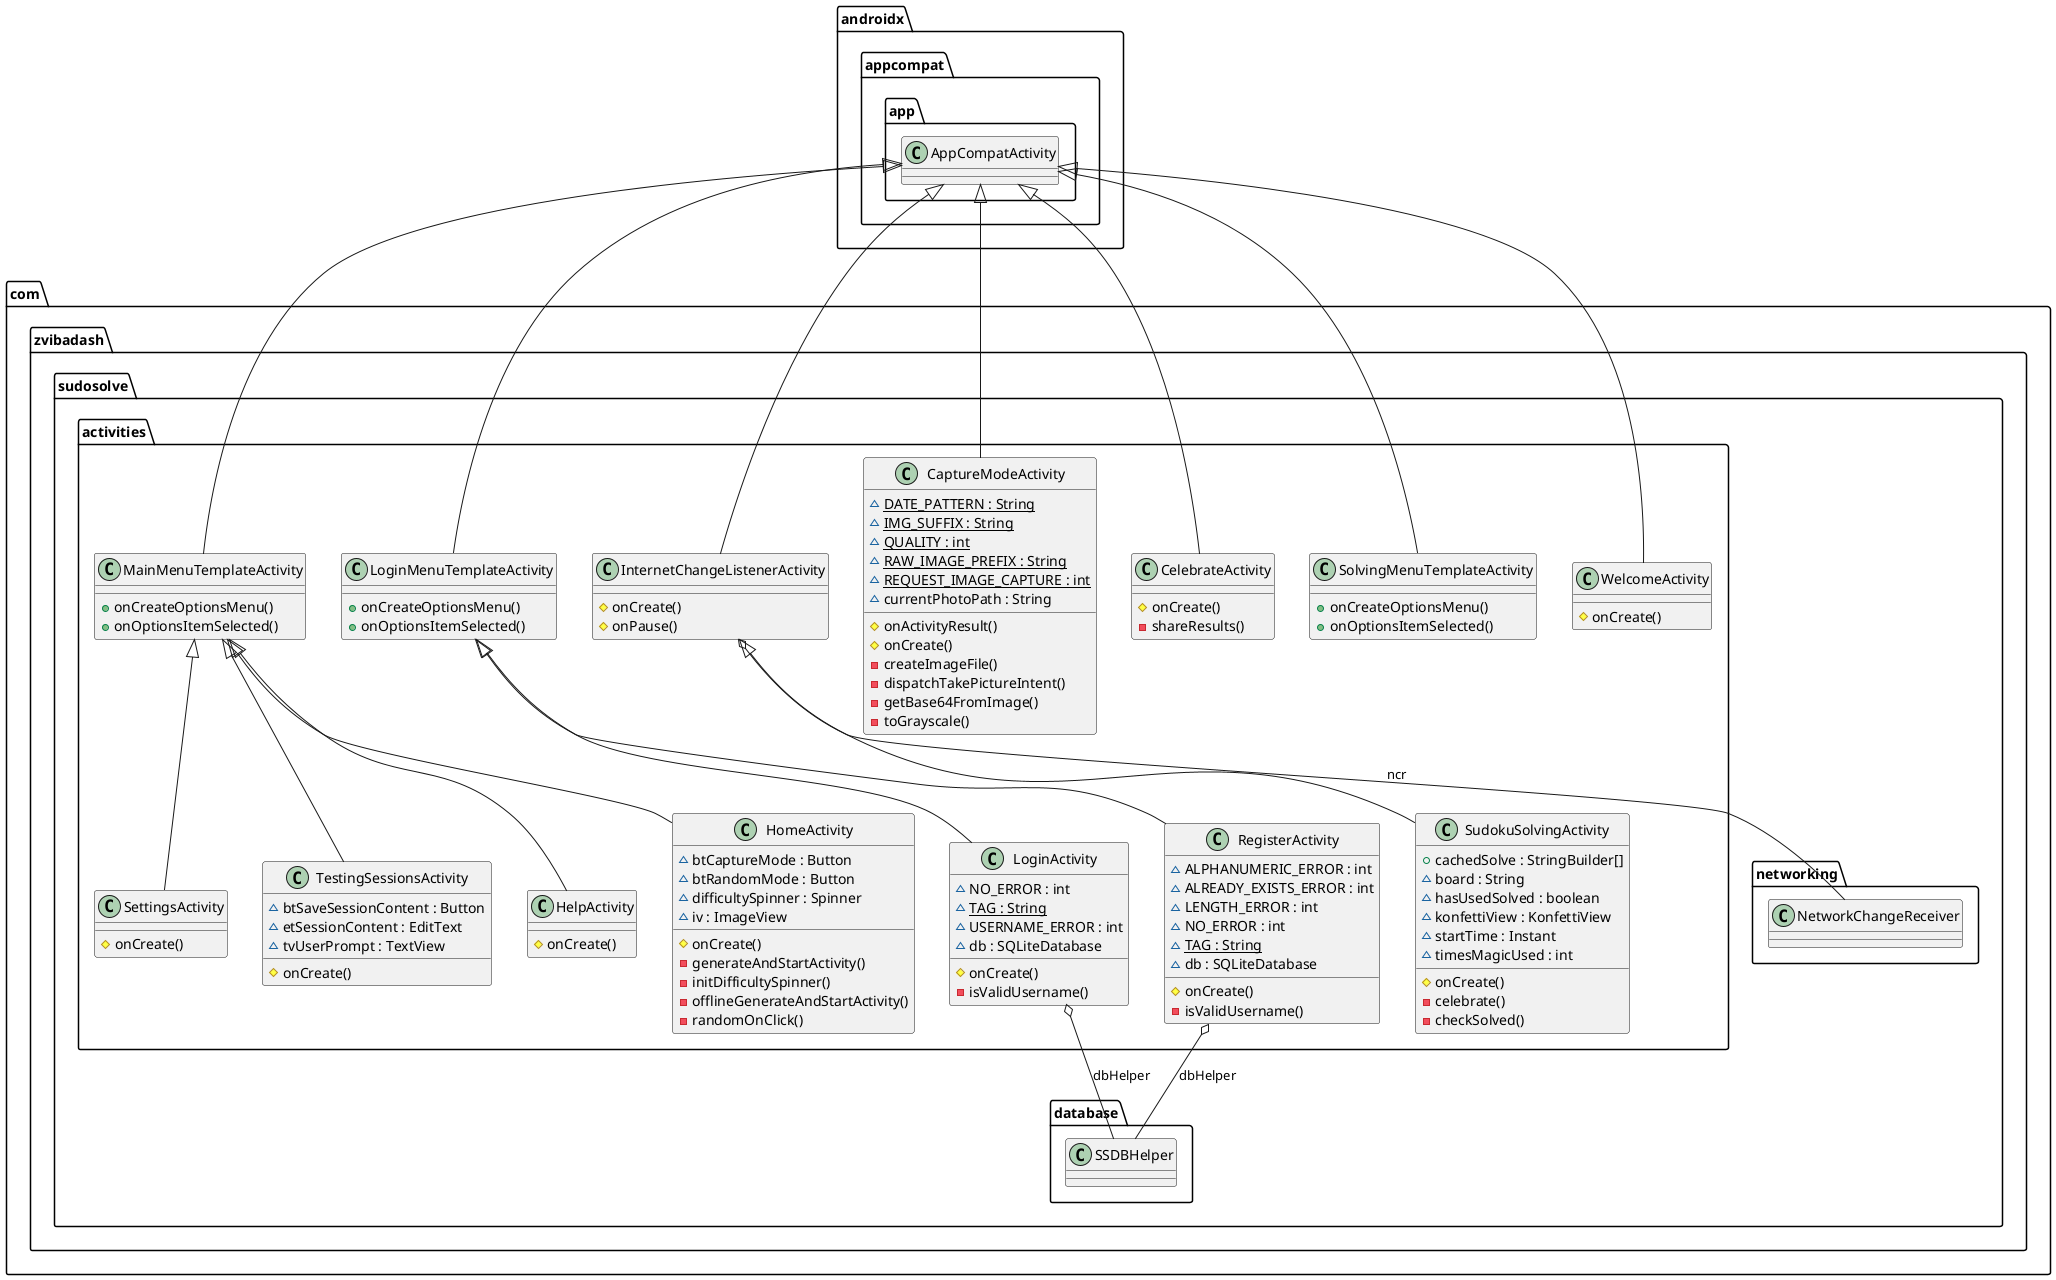 @startuml
  namespace com.zvibadash.sudosolve {
    namespace activities {
      class com.zvibadash.sudosolve.activities.CaptureModeActivity {
          {static} ~ DATE_PATTERN : String
          {static} ~ IMG_SUFFIX : String
          {static} ~ QUALITY : int
          {static} ~ RAW_IMAGE_PREFIX : String
          {static} ~ REQUEST_IMAGE_CAPTURE : int
          ~ currentPhotoPath : String
          # onActivityResult()
          # onCreate()
          - createImageFile()
          - dispatchTakePictureIntent()
          - getBase64FromImage()
          - toGrayscale()
      }
    }
  }
  

  namespace com.zvibadash.sudosolve {
    namespace activities {
      class com.zvibadash.sudosolve.activities.CelebrateActivity {
          # onCreate()
          - shareResults()
      }
    }
  }
  

  namespace com.zvibadash.sudosolve {
    namespace activities {
      class com.zvibadash.sudosolve.activities.HelpActivity {
          # onCreate()
      }
    }
  }
  

  namespace com.zvibadash.sudosolve {
    namespace activities {
      class com.zvibadash.sudosolve.activities.HomeActivity {
          ~ btCaptureMode : Button
          ~ btRandomMode : Button
          ~ difficultySpinner : Spinner
          ~ iv : ImageView
          # onCreate()
          - generateAndStartActivity()
          - initDifficultySpinner()
          - offlineGenerateAndStartActivity()
          - randomOnClick()
      }
    }
  }
  

  namespace com.zvibadash.sudosolve {
    namespace activities {
      class com.zvibadash.sudosolve.activities.InternetChangeListenerActivity {
          # onCreate()
          # onPause()
      }
    }
  }
  

  namespace com.zvibadash.sudosolve {
    namespace activities {
      class com.zvibadash.sudosolve.activities.LoginActivity {
          ~ NO_ERROR : int
          {static} ~ TAG : String
          ~ USERNAME_ERROR : int
          ~ db : SQLiteDatabase
          # onCreate()
          - isValidUsername()
      }
    }
  }
  

  namespace com.zvibadash.sudosolve {
    namespace activities {
      class com.zvibadash.sudosolve.activities.LoginMenuTemplateActivity {
          + onCreateOptionsMenu()
          + onOptionsItemSelected()
      }
    }
  }
  

  namespace com.zvibadash.sudosolve {
    namespace activities {
      class com.zvibadash.sudosolve.activities.MainMenuTemplateActivity {
          + onCreateOptionsMenu()
          + onOptionsItemSelected()
      }
    }
  }
  

  namespace com.zvibadash.sudosolve {
    namespace activities {
      class com.zvibadash.sudosolve.activities.RegisterActivity {
          ~ ALPHANUMERIC_ERROR : int
          ~ ALREADY_EXISTS_ERROR : int
          ~ LENGTH_ERROR : int
          ~ NO_ERROR : int
          {static} ~ TAG : String
          ~ db : SQLiteDatabase
          # onCreate()
          - isValidUsername()
      }
    }
  }
  

  namespace com.zvibadash.sudosolve {
    namespace activities {
      class com.zvibadash.sudosolve.activities.SettingsActivity {
          # onCreate()
      }
    }
  }
  

  namespace com.zvibadash.sudosolve {
    namespace activities {
      class com.zvibadash.sudosolve.activities.SolvingMenuTemplateActivity {
          + onCreateOptionsMenu()
          + onOptionsItemSelected()
      }
    }
  }
  

  namespace com.zvibadash.sudosolve {
    namespace activities {
      class com.zvibadash.sudosolve.activities.SudokuSolvingActivity {
          + cachedSolve : StringBuilder[]
          ~ board : String
          ~ hasUsedSolved : boolean
          ~ konfettiView : KonfettiView
          ~ startTime : Instant
          ~ timesMagicUsed : int
          # onCreate()
          - celebrate()
          - checkSolved()
      }
    }
  }


  namespace com.zvibadash.sudosolve {
    namespace activities {
      class com.zvibadash.sudosolve.activities.TestingSessionsActivity {
          ~ btSaveSessionContent : Button
          ~ etSessionContent : EditText
          ~ tvUserPrompt : TextView
          # onCreate()
      }
    }
  }


  namespace com.zvibadash.sudosolve {
    namespace activities {
      class com.zvibadash.sudosolve.activities.WelcomeActivity {
          # onCreate()
      }
    }
  }


  com.zvibadash.sudosolve.activities.CaptureModeActivity -up-|> androidx.appcompat.app.AppCompatActivity
  com.zvibadash.sudosolve.activities.CelebrateActivity -up-|> androidx.appcompat.app.AppCompatActivity
  com.zvibadash.sudosolve.activities.HelpActivity -up-|> com.zvibadash.sudosolve.activities.MainMenuTemplateActivity
  com.zvibadash.sudosolve.activities.HomeActivity -up-|> com.zvibadash.sudosolve.activities.MainMenuTemplateActivity
  com.zvibadash.sudosolve.activities.InternetChangeListenerActivity -up-|> androidx.appcompat.app.AppCompatActivity
  com.zvibadash.sudosolve.activities.InternetChangeListenerActivity o-- com.zvibadash.sudosolve.networking.NetworkChangeReceiver : ncr
  com.zvibadash.sudosolve.activities.LoginActivity -up-|> com.zvibadash.sudosolve.activities.LoginMenuTemplateActivity
  com.zvibadash.sudosolve.activities.LoginActivity o-- com.zvibadash.sudosolve.database.SSDBHelper : dbHelper
  com.zvibadash.sudosolve.activities.LoginMenuTemplateActivity -up-|> androidx.appcompat.app.AppCompatActivity
  com.zvibadash.sudosolve.activities.MainMenuTemplateActivity -up-|> androidx.appcompat.app.AppCompatActivity
  com.zvibadash.sudosolve.activities.RegisterActivity -up-|> com.zvibadash.sudosolve.activities.LoginMenuTemplateActivity
  com.zvibadash.sudosolve.activities.RegisterActivity o-- com.zvibadash.sudosolve.database.SSDBHelper : dbHelper
  com.zvibadash.sudosolve.activities.SettingsActivity -up-|> com.zvibadash.sudosolve.activities.MainMenuTemplateActivity
  com.zvibadash.sudosolve.activities.SolvingMenuTemplateActivity -up-|> androidx.appcompat.app.AppCompatActivity
  com.zvibadash.sudosolve.activities.SudokuSolvingActivity -up-|> com.zvibadash.sudosolve.activities.InternetChangeListenerActivity
  com.zvibadash.sudosolve.activities.TestingSessionsActivity -up-|> com.zvibadash.sudosolve.activities.MainMenuTemplateActivity
  com.zvibadash.sudosolve.activities.WelcomeActivity -up-|> androidx.appcompat.app.AppCompatActivity
@enduml
